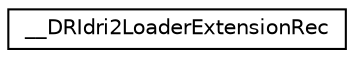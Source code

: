 digraph "Graphe hiérarchique des classes"
{
  edge [fontname="Helvetica",fontsize="10",labelfontname="Helvetica",labelfontsize="10"];
  node [fontname="Helvetica",fontsize="10",shape=record];
  rankdir="LR";
  Node1 [label="__DRIdri2LoaderExtensionRec",height=0.2,width=0.4,color="black", fillcolor="white", style="filled",URL="$struct_____d_r_idri2_loader_extension_rec.html"];
}
